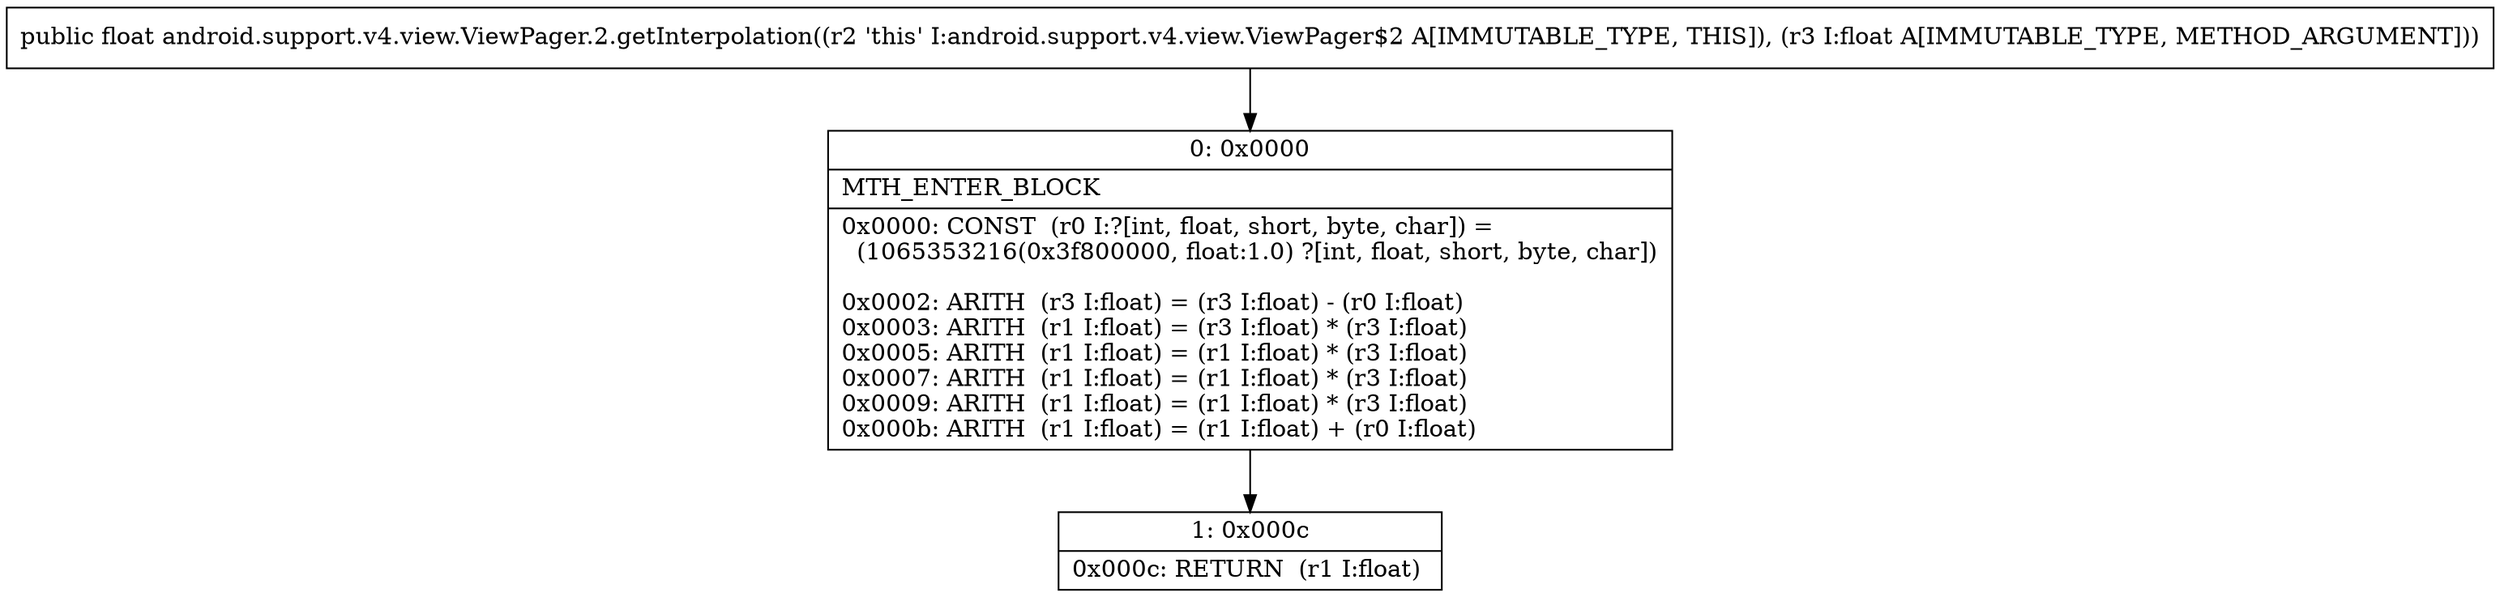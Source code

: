 digraph "CFG forandroid.support.v4.view.ViewPager.2.getInterpolation(F)F" {
Node_0 [shape=record,label="{0\:\ 0x0000|MTH_ENTER_BLOCK\l|0x0000: CONST  (r0 I:?[int, float, short, byte, char]) = \l  (1065353216(0x3f800000, float:1.0) ?[int, float, short, byte, char])\l \l0x0002: ARITH  (r3 I:float) = (r3 I:float) \- (r0 I:float) \l0x0003: ARITH  (r1 I:float) = (r3 I:float) * (r3 I:float) \l0x0005: ARITH  (r1 I:float) = (r1 I:float) * (r3 I:float) \l0x0007: ARITH  (r1 I:float) = (r1 I:float) * (r3 I:float) \l0x0009: ARITH  (r1 I:float) = (r1 I:float) * (r3 I:float) \l0x000b: ARITH  (r1 I:float) = (r1 I:float) + (r0 I:float) \l}"];
Node_1 [shape=record,label="{1\:\ 0x000c|0x000c: RETURN  (r1 I:float) \l}"];
MethodNode[shape=record,label="{public float android.support.v4.view.ViewPager.2.getInterpolation((r2 'this' I:android.support.v4.view.ViewPager$2 A[IMMUTABLE_TYPE, THIS]), (r3 I:float A[IMMUTABLE_TYPE, METHOD_ARGUMENT])) }"];
MethodNode -> Node_0;
Node_0 -> Node_1;
}

